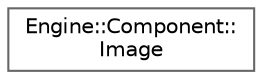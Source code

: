 digraph "Graphical Class Hierarchy"
{
 // LATEX_PDF_SIZE
  bgcolor="transparent";
  edge [fontname=Helvetica,fontsize=10,labelfontname=Helvetica,labelfontsize=10];
  node [fontname=Helvetica,fontsize=10,shape=box,height=0.2,width=0.4];
  rankdir="LR";
  Node0 [label="Engine::Component::\lImage",height=0.2,width=0.4,color="grey40", fillcolor="white", style="filled",URL="$class_engine_1_1_component_1_1_image.html",tooltip="Image class, used to draw a 2D image in a given position, it stores a texture and its dimensions."];
}
